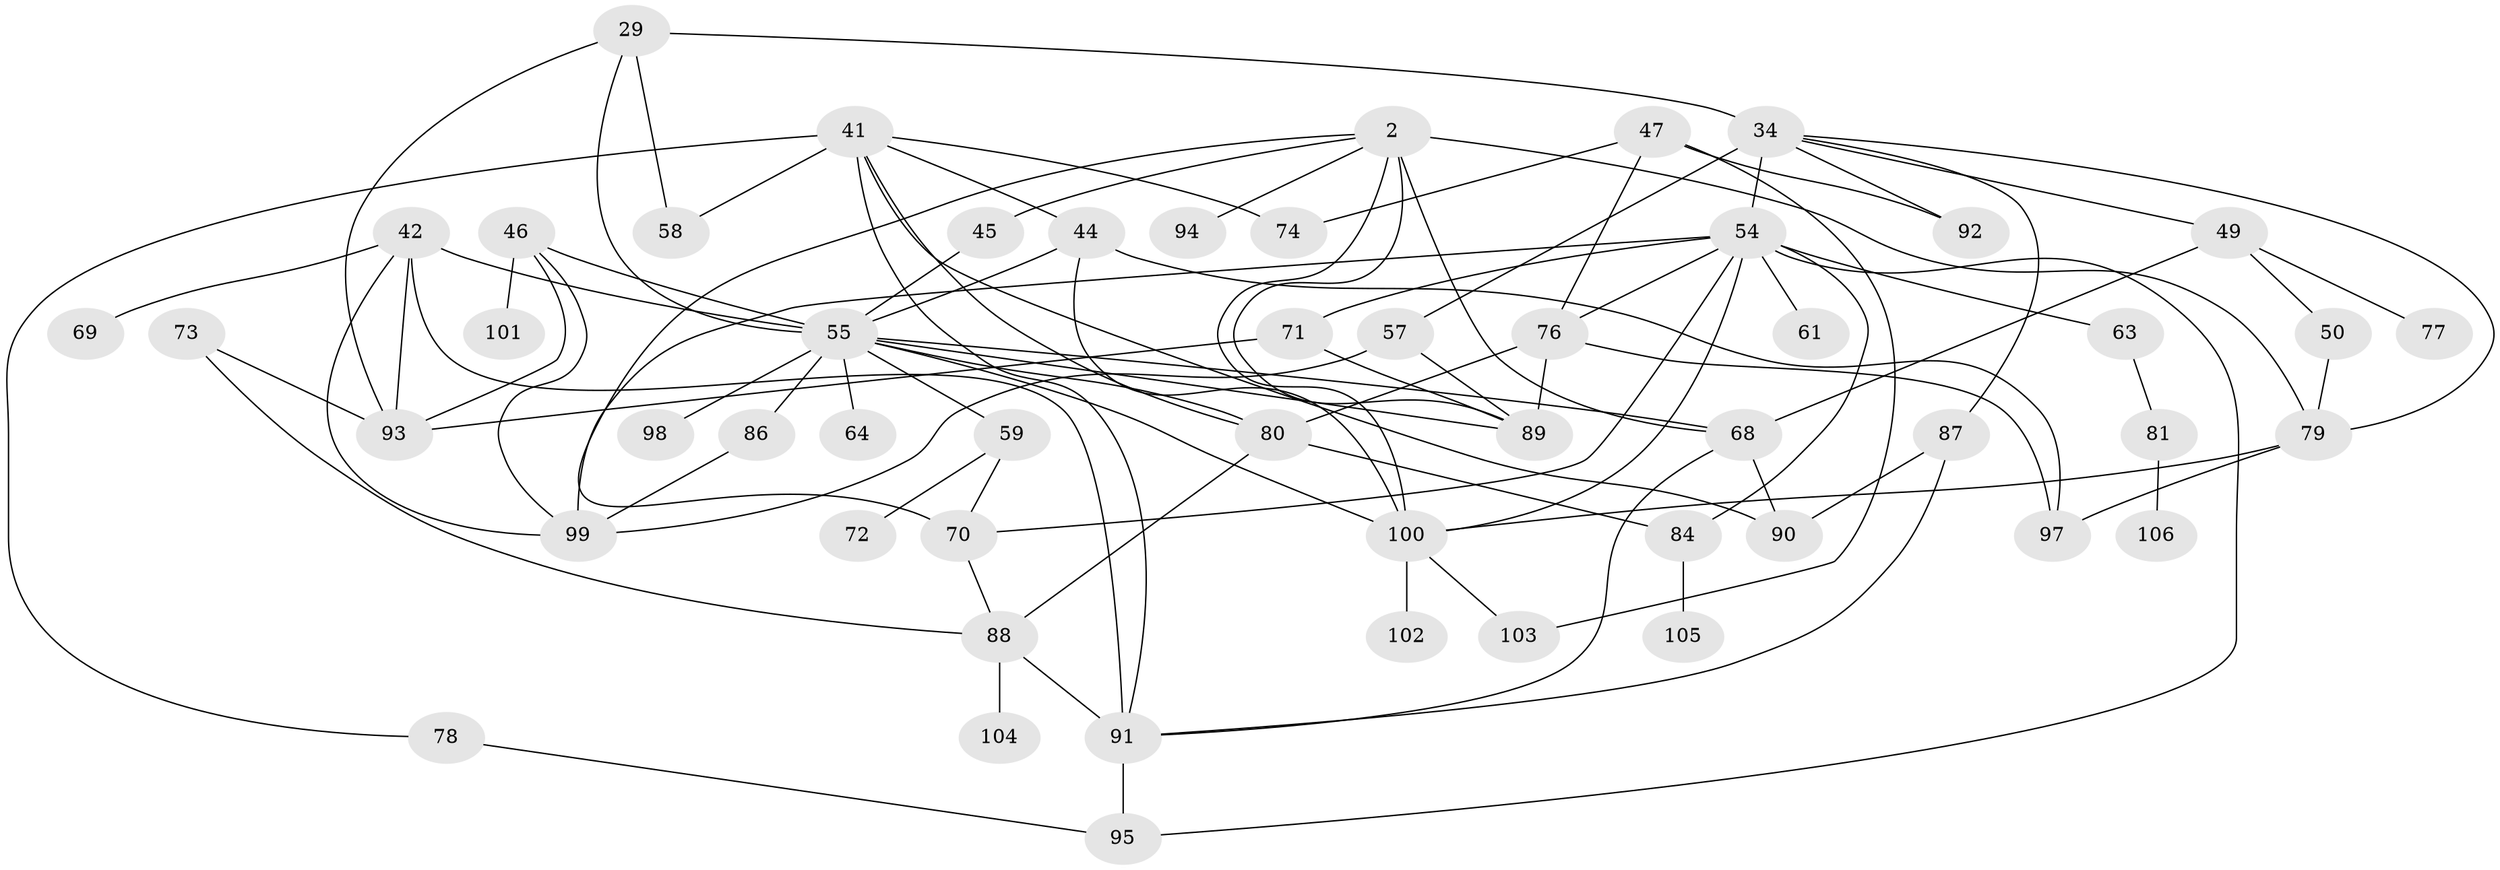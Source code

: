 // original degree distribution, {4: 0.16037735849056603, 8: 0.009433962264150943, 7: 0.02830188679245283, 5: 0.07547169811320754, 6: 0.02830188679245283, 2: 0.3490566037735849, 3: 0.19811320754716982, 1: 0.14150943396226415, 9: 0.009433962264150943}
// Generated by graph-tools (version 1.1) at 2025/42/03/09/25 04:42:28]
// undirected, 53 vertices, 92 edges
graph export_dot {
graph [start="1"]
  node [color=gray90,style=filled];
  2;
  29;
  34 [super="+11"];
  41 [super="+40"];
  42 [super="+20"];
  44 [super="+5"];
  45;
  46 [super="+18"];
  47;
  49 [super="+28+25"];
  50;
  54 [super="+8+23"];
  55 [super="+38+6"];
  57;
  58;
  59 [super="+17+31+48"];
  61;
  63 [super="+19"];
  64;
  68 [super="+3"];
  69;
  70 [super="+56"];
  71;
  72;
  73;
  74;
  76 [super="+62"];
  77;
  78;
  79 [super="+30+67"];
  80 [super="+65"];
  81;
  84 [super="+75"];
  86;
  87 [super="+43"];
  88 [super="+52"];
  89 [super="+10"];
  90 [super="+85"];
  91 [super="+39+83"];
  92 [super="+24"];
  93 [super="+27"];
  94;
  95 [super="+66+82"];
  97 [super="+35"];
  98;
  99 [super="+53+12"];
  100 [super="+96"];
  101;
  102;
  103;
  104;
  105;
  106;
  2 -- 45;
  2 -- 94;
  2 -- 68 [weight=2];
  2 -- 89;
  2 -- 79;
  2 -- 70;
  2 -- 100;
  29 -- 58;
  29 -- 93;
  29 -- 34;
  29 -- 55;
  34 -- 57;
  34 -- 87;
  34 -- 79;
  34 -- 54 [weight=2];
  34 -- 92;
  34 -- 49;
  41 -- 44 [weight=2];
  41 -- 58;
  41 -- 74;
  41 -- 78;
  41 -- 91;
  41 -- 90;
  41 -- 80;
  42 -- 55 [weight=2];
  42 -- 93 [weight=2];
  42 -- 99;
  42 -- 91 [weight=2];
  42 -- 69;
  44 -- 55 [weight=2];
  44 -- 97;
  44 -- 100;
  45 -- 55;
  46 -- 55 [weight=2];
  46 -- 93;
  46 -- 101;
  46 -- 99;
  47 -- 74;
  47 -- 103;
  47 -- 92;
  47 -- 76;
  49 -- 50;
  49 -- 68;
  49 -- 77;
  50 -- 79;
  54 -- 84 [weight=2];
  54 -- 70;
  54 -- 71;
  54 -- 61;
  54 -- 99 [weight=3];
  54 -- 95;
  54 -- 76;
  54 -- 63;
  54 -- 100;
  55 -- 80;
  55 -- 100;
  55 -- 68 [weight=2];
  55 -- 86;
  55 -- 89;
  55 -- 64;
  55 -- 98;
  55 -- 59;
  57 -- 89;
  57 -- 99;
  59 -- 70 [weight=2];
  59 -- 72;
  63 -- 81;
  68 -- 91;
  68 -- 90;
  70 -- 88;
  71 -- 93;
  71 -- 89;
  73 -- 88;
  73 -- 93;
  76 -- 97;
  76 -- 89;
  76 -- 80;
  78 -- 95;
  79 -- 100;
  79 -- 97;
  80 -- 84;
  80 -- 88;
  81 -- 106;
  84 -- 105;
  86 -- 99;
  87 -- 90;
  87 -- 91;
  88 -- 104;
  88 -- 91;
  91 -- 95;
  100 -- 102;
  100 -- 103;
}
